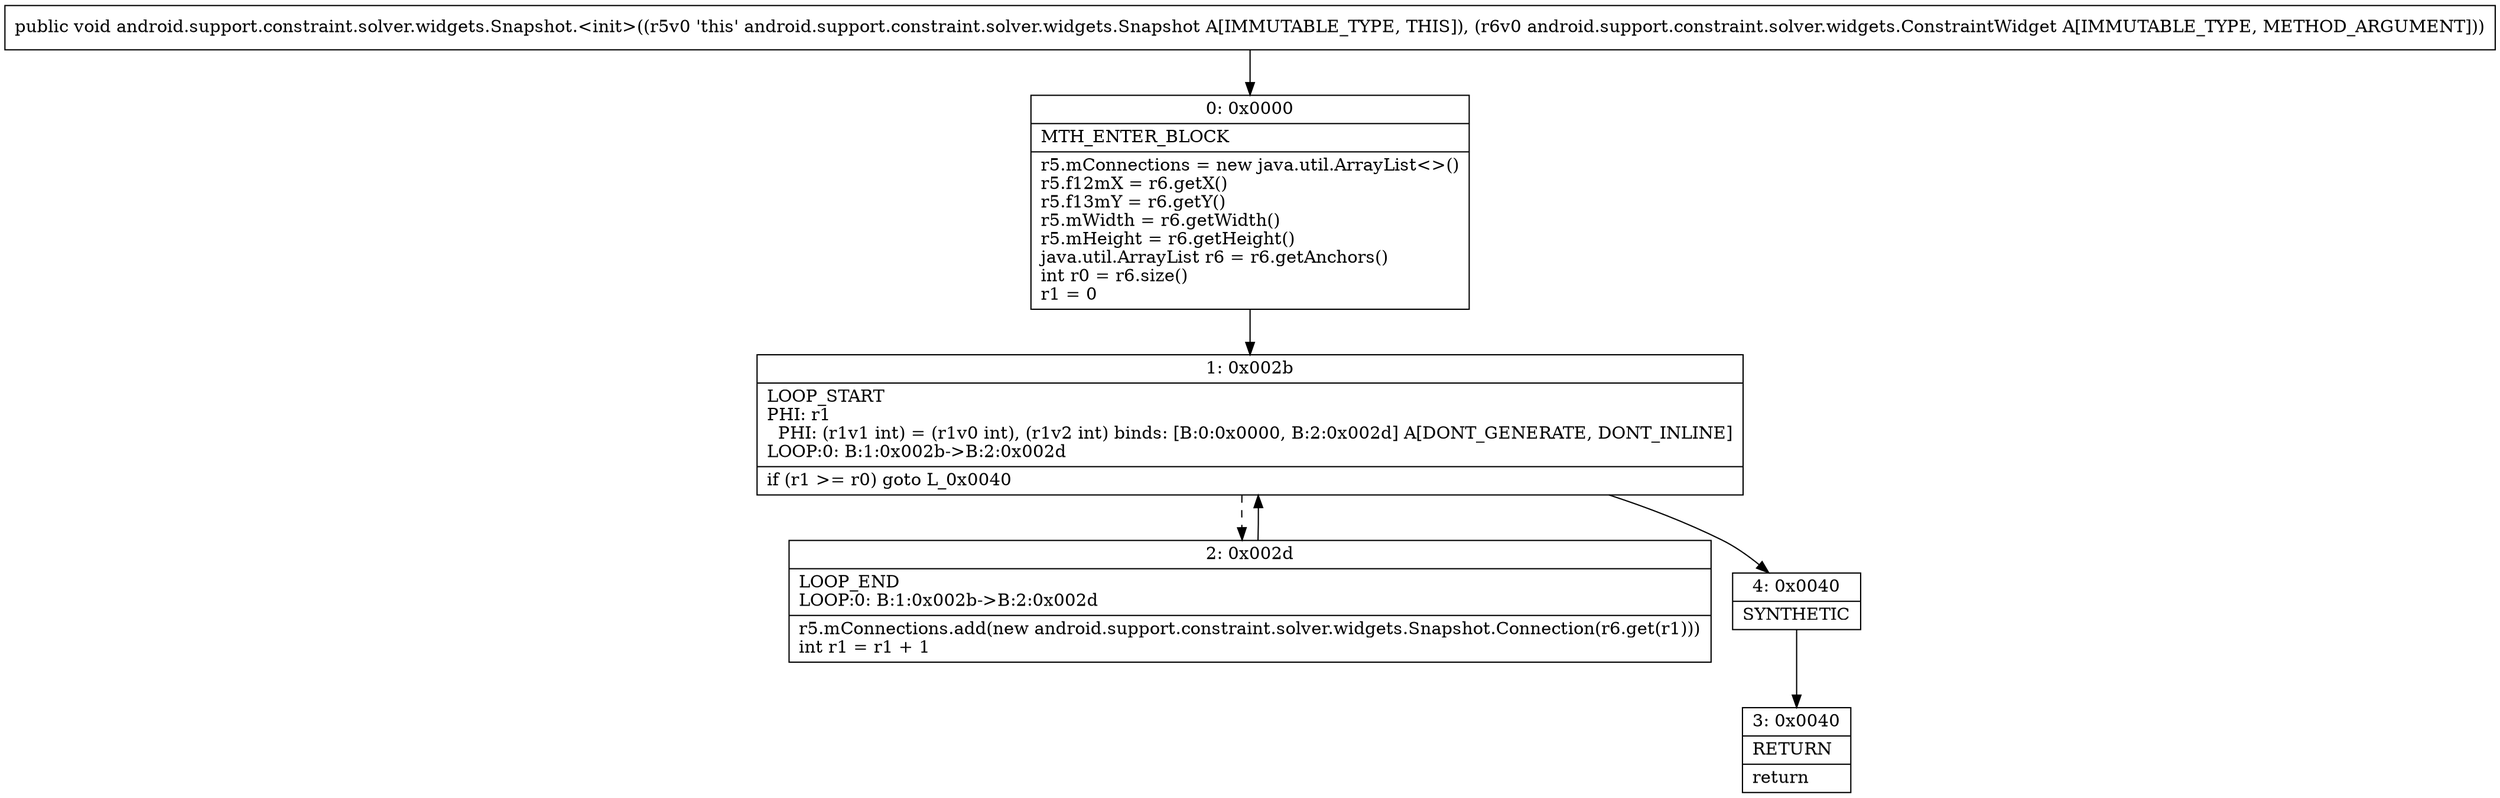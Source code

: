 digraph "CFG forandroid.support.constraint.solver.widgets.Snapshot.\<init\>(Landroid\/support\/constraint\/solver\/widgets\/ConstraintWidget;)V" {
Node_0 [shape=record,label="{0\:\ 0x0000|MTH_ENTER_BLOCK\l|r5.mConnections = new java.util.ArrayList\<\>()\lr5.f12mX = r6.getX()\lr5.f13mY = r6.getY()\lr5.mWidth = r6.getWidth()\lr5.mHeight = r6.getHeight()\ljava.util.ArrayList r6 = r6.getAnchors()\lint r0 = r6.size()\lr1 = 0\l}"];
Node_1 [shape=record,label="{1\:\ 0x002b|LOOP_START\lPHI: r1 \l  PHI: (r1v1 int) = (r1v0 int), (r1v2 int) binds: [B:0:0x0000, B:2:0x002d] A[DONT_GENERATE, DONT_INLINE]\lLOOP:0: B:1:0x002b\-\>B:2:0x002d\l|if (r1 \>= r0) goto L_0x0040\l}"];
Node_2 [shape=record,label="{2\:\ 0x002d|LOOP_END\lLOOP:0: B:1:0x002b\-\>B:2:0x002d\l|r5.mConnections.add(new android.support.constraint.solver.widgets.Snapshot.Connection(r6.get(r1)))\lint r1 = r1 + 1\l}"];
Node_3 [shape=record,label="{3\:\ 0x0040|RETURN\l|return\l}"];
Node_4 [shape=record,label="{4\:\ 0x0040|SYNTHETIC\l}"];
MethodNode[shape=record,label="{public void android.support.constraint.solver.widgets.Snapshot.\<init\>((r5v0 'this' android.support.constraint.solver.widgets.Snapshot A[IMMUTABLE_TYPE, THIS]), (r6v0 android.support.constraint.solver.widgets.ConstraintWidget A[IMMUTABLE_TYPE, METHOD_ARGUMENT])) }"];
MethodNode -> Node_0;
Node_0 -> Node_1;
Node_1 -> Node_2[style=dashed];
Node_1 -> Node_4;
Node_2 -> Node_1;
Node_4 -> Node_3;
}

